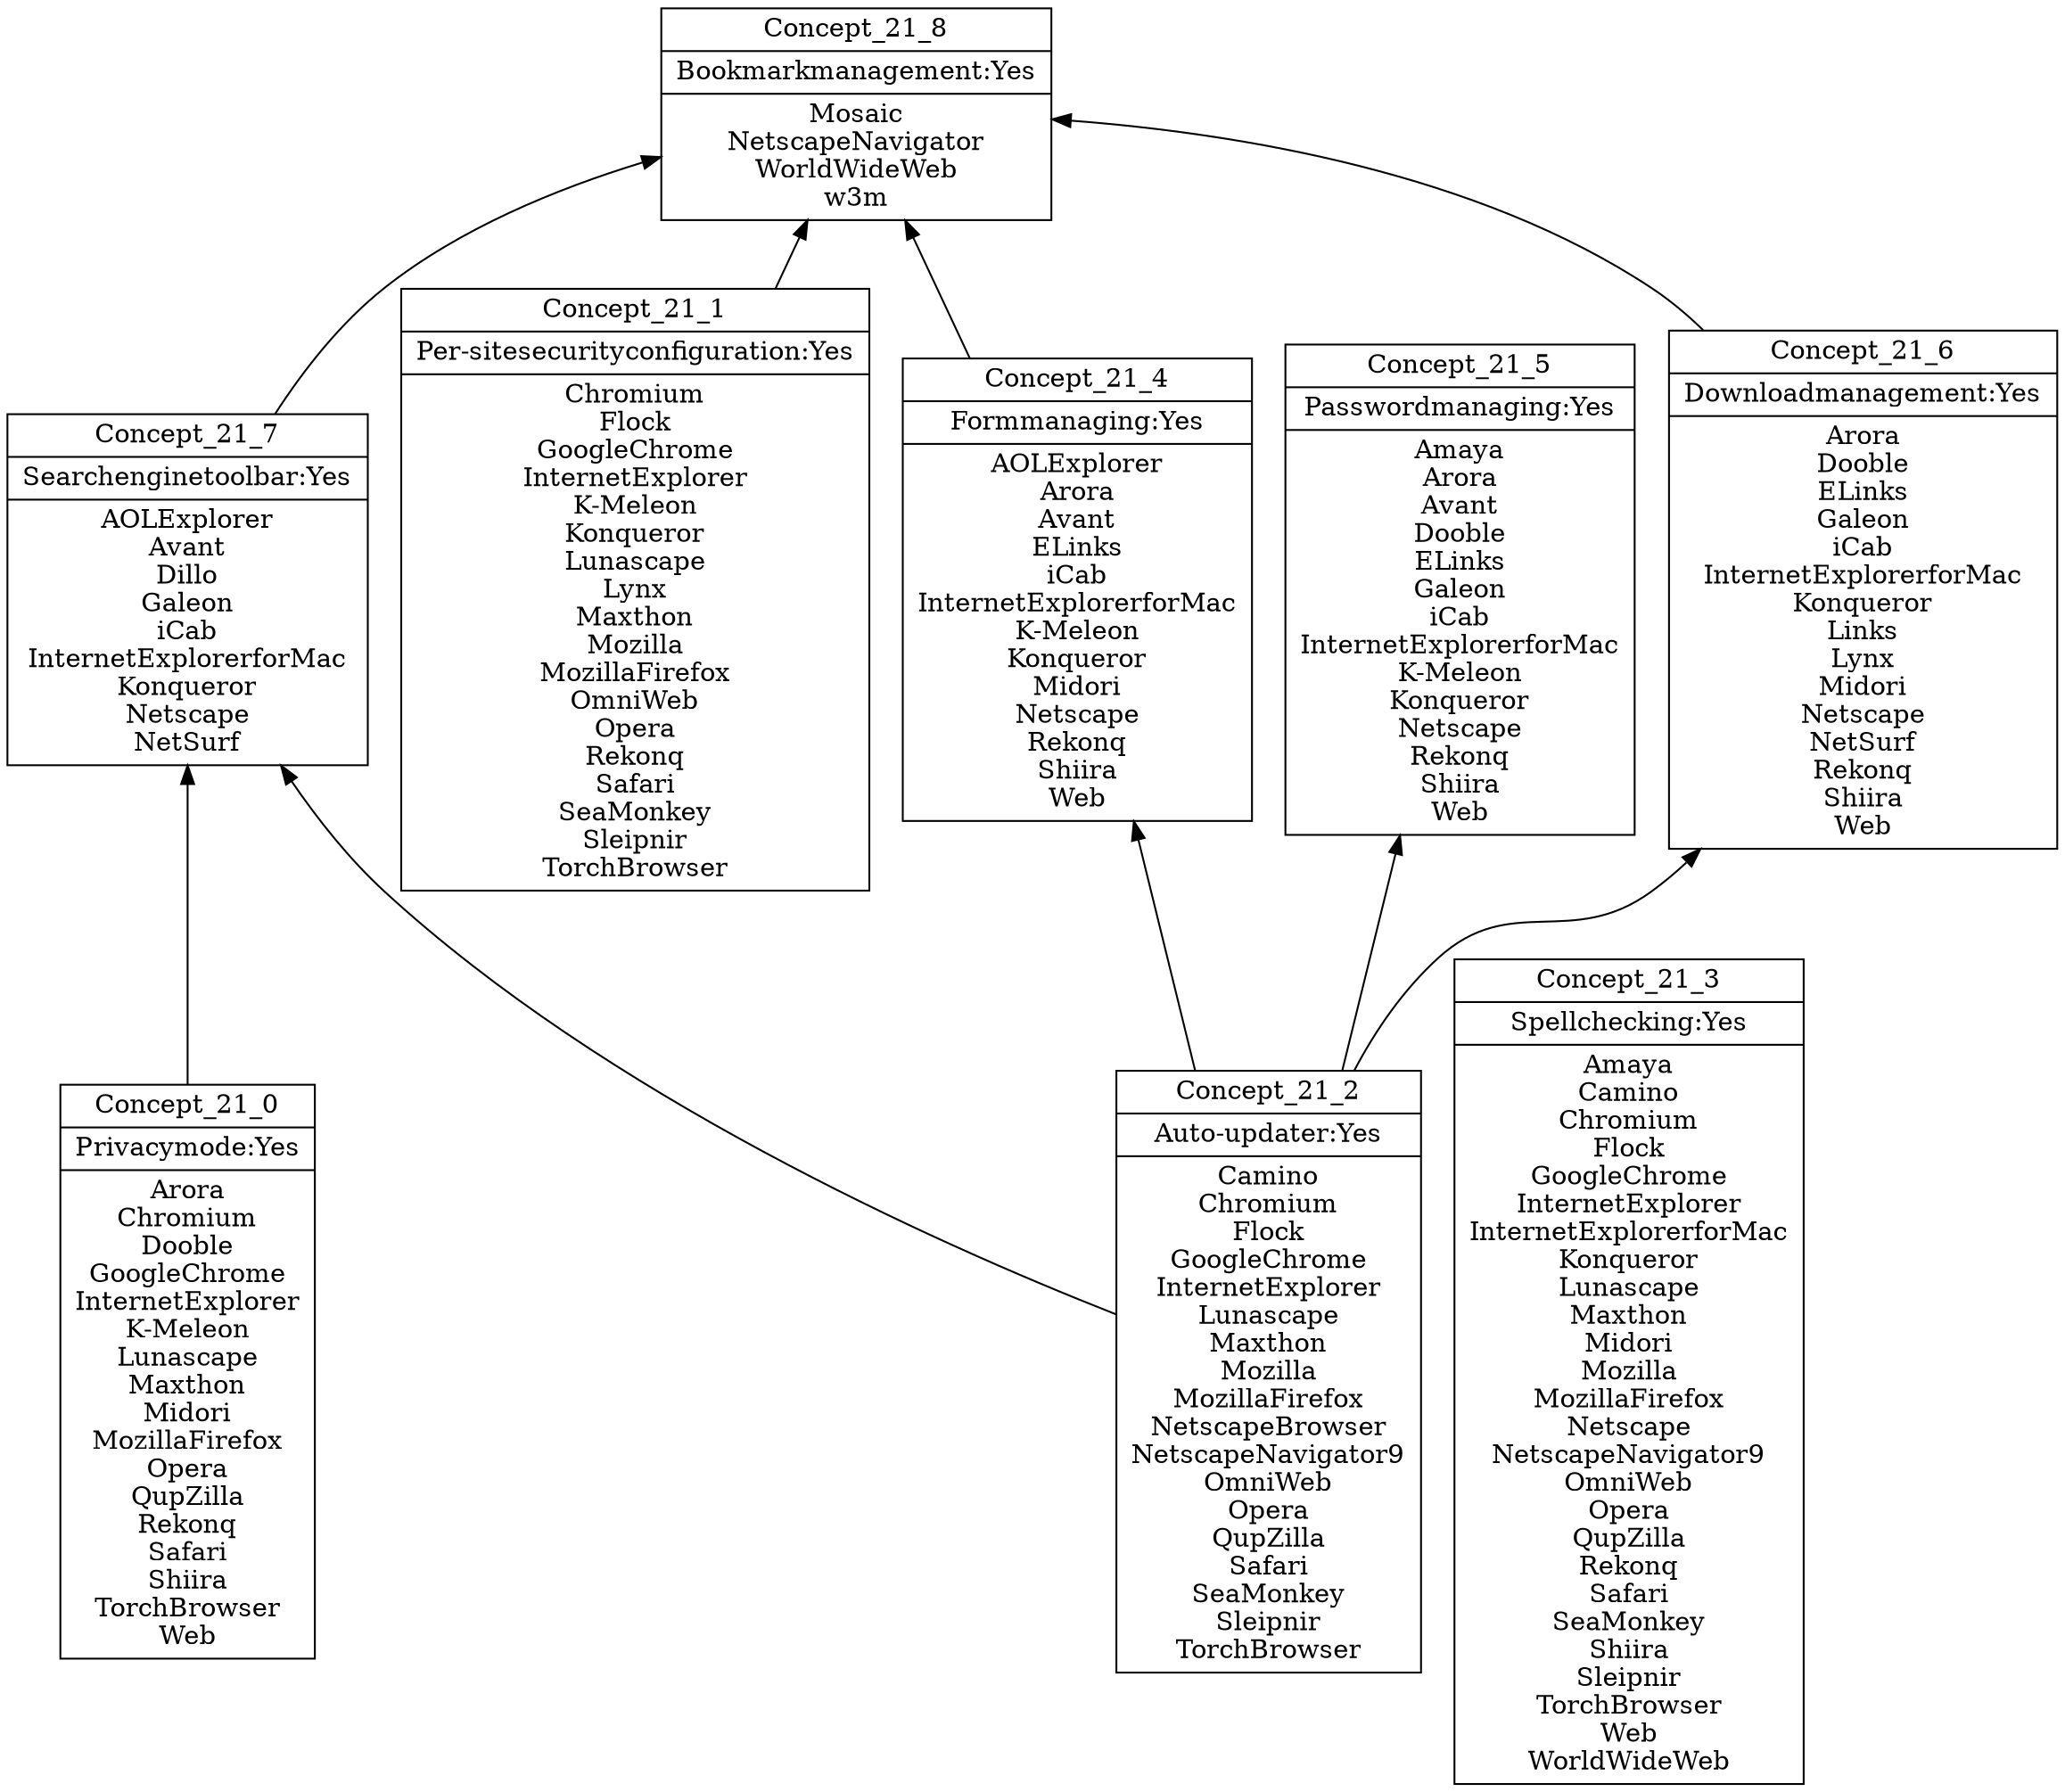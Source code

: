 digraph G { 
	rankdir=BT;
subgraph 21 { 
label="21";
1 [shape=record,label="{Concept_21_0|Privacymode:Yes\n|Arora\nChromium\nDooble\nGoogleChrome\nInternetExplorer\nK-Meleon\nLunascape\nMaxthon\nMidori\nMozillaFirefox\nOpera\nQupZilla\nRekonq\nSafari\nShiira\nTorchBrowser\nWeb\n}"];
2 [shape=record,label="{Concept_21_1|Per-sitesecurityconfiguration:Yes\n|Chromium\nFlock\nGoogleChrome\nInternetExplorer\nK-Meleon\nKonqueror\nLunascape\nLynx\nMaxthon\nMozilla\nMozillaFirefox\nOmniWeb\nOpera\nRekonq\nSafari\nSeaMonkey\nSleipnir\nTorchBrowser\n}"];
3 [shape=record,label="{Concept_21_3|Spellchecking:Yes\n|Amaya\nCamino\nChromium\nFlock\nGoogleChrome\nInternetExplorer\nInternetExplorerforMac\nKonqueror\nLunascape\nMaxthon\nMidori\nMozilla\nMozillaFirefox\nNetscape\nNetscapeNavigator9\nOmniWeb\nOpera\nQupZilla\nRekonq\nSafari\nSeaMonkey\nShiira\nSleipnir\nTorchBrowser\nWeb\nWorldWideWeb\n}"];
4 [shape=record,label="{Concept_21_4|Formmanaging:Yes\n|AOLExplorer\nArora\nAvant\nELinks\niCab\nInternetExplorerforMac\nK-Meleon\nKonqueror\nMidori\nNetscape\nRekonq\nShiira\nWeb\n}"];
5 [shape=record,label="{Concept_21_5|Passwordmanaging:Yes\n|Amaya\nArora\nAvant\nDooble\nELinks\nGaleon\niCab\nInternetExplorerforMac\nK-Meleon\nKonqueror\nNetscape\nRekonq\nShiira\nWeb\n}"];
6 [shape=record,label="{Concept_21_6|Downloadmanagement:Yes\n|Arora\nDooble\nELinks\nGaleon\niCab\nInternetExplorerforMac\nKonqueror\nLinks\nLynx\nMidori\nNetscape\nNetSurf\nRekonq\nShiira\nWeb\n}"];
7 [shape=record,label="{Concept_21_7|Searchenginetoolbar:Yes\n|AOLExplorer\nAvant\nDillo\nGaleon\niCab\nInternetExplorerforMac\nKonqueror\nNetscape\nNetSurf\n}"];
8 [shape=record,label="{Concept_21_8|Bookmarkmanagement:Yes\n|Mosaic\nNetscapeNavigator\nWorldWideWeb\nw3m\n}"];
9 [shape=record,label="{Concept_21_2|Auto-updater:Yes\n|Camino\nChromium\nFlock\nGoogleChrome\nInternetExplorer\nLunascape\nMaxthon\nMozilla\nMozillaFirefox\nNetscapeBrowser\nNetscapeNavigator9\nOmniWeb\nOpera\nQupZilla\nSafari\nSeaMonkey\nSleipnir\nTorchBrowser\n}"];
	9 -> 4
	9 -> 5
	9 -> 6
	1 -> 7
	9 -> 7
	4 -> 8
	6 -> 8
	7 -> 8
	2 -> 8
}
}